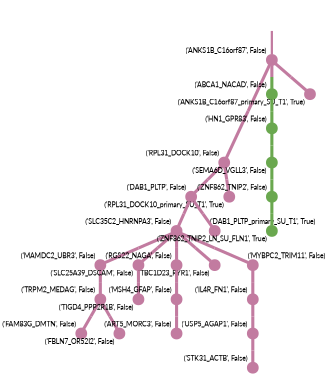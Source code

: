 strict digraph  {
graph[splines=false]; nodesep=0.7; rankdir=TB; ranksep=0.6; forcelabels=true; dpi=600; size=2.5;
0 [color="#c27ba0ff", fillcolor="#c27ba0ff", fixedsize=true, fontname=Lato, fontsize="12pt", height="0.25", label="", penwidth=3, shape=circle, style=filled, xlabel="('ANKS1B_C16orf87', False)"];
1 [color="#c27ba0ff", fillcolor="#c27ba0ff", fixedsize=true, fontname=Lato, fontsize="12pt", height="0.25", label="", penwidth=3, shape=circle, style=filled, xlabel="('RPL31_DOCK10', False)"];
2 [color="#6aa84fff", fillcolor="#6aa84fff", fixedsize=true, fontname=Lato, fontsize="12pt", height="0.25", label="", penwidth=3, shape=circle, style=filled, xlabel="('ABCA1_NACAD', False)"];
23 [color="#c27ba0ff", fillcolor="#c27ba0ff", fixedsize=true, fontname=Lato, fontsize="12pt", height="0.25", label="", penwidth=3, shape=circle, style=filled, xlabel="('ANKS1B_C16orf87_primary_SU_T1', True)"];
19 [color="#c27ba0ff", fillcolor="#c27ba0ff", fixedsize=true, fontname=Lato, fontsize="12pt", height="0.25", label="", penwidth=3, shape=circle, style=filled, xlabel="('DAB1_PLTP', False)"];
24 [color="#c27ba0ff", fillcolor="#c27ba0ff", fixedsize=true, fontname=Lato, fontsize="12pt", height="0.25", label="", penwidth=3, shape=circle, style=filled, xlabel="('RPL31_DOCK10_primary_SU_T1', True)"];
4 [color="#6aa84fff", fillcolor="#6aa84fff", fixedsize=true, fontname=Lato, fontsize="12pt", height="0.25", label="", penwidth=3, shape=circle, style=filled, xlabel="('HN1_GPR83', False)"];
3 [color="#c27ba0ff", fillcolor="#c27ba0ff", fixedsize=true, fontname=Lato, fontsize="12pt", height="0.25", label="", penwidth=3, shape=circle, style=filled, xlabel="('IL4R_FN1', False)"];
8 [color="#c27ba0ff", fillcolor="#c27ba0ff", fixedsize=true, fontname=Lato, fontsize="12pt", height="0.25", label="", penwidth=3, shape=circle, style=filled, xlabel="('USP5_AGAP1', False)"];
13 [color="#6aa84fff", fillcolor="#6aa84fff", fixedsize=true, fontname=Lato, fontsize="12pt", height="0.25", label="", penwidth=3, shape=circle, style=filled, xlabel="('SEMA6D_VGLL3', False)"];
5 [color="#c27ba0ff", fillcolor="#c27ba0ff", fixedsize=true, fontname=Lato, fontsize="12pt", height="0.25", label="", penwidth=3, shape=circle, style=filled, xlabel="('MAMDC2_UBR3', False)"];
10 [color="#c27ba0ff", fillcolor="#c27ba0ff", fixedsize=true, fontname=Lato, fontsize="12pt", height="0.25", label="", penwidth=3, shape=circle, style=filled, xlabel="('TRPM2_MEDAG', False)"];
9 [color="#c27ba0ff", fillcolor="#c27ba0ff", fixedsize=true, fontname=Lato, fontsize="12pt", height="0.25", label="", penwidth=3, shape=circle, style=filled, xlabel="('STK31_ACTB', False)"];
7 [color="#c27ba0ff", fillcolor="#c27ba0ff", fixedsize=true, fontname=Lato, fontsize="12pt", height="0.25", label="", penwidth=3, shape=circle, style=filled, xlabel="('FAM83G_DMTN', False)"];
21 [color="#c27ba0ff", fillcolor="#c27ba0ff", fixedsize=true, fontname=Lato, fontsize="12pt", height="0.25", label="", penwidth=3, shape=circle, style=filled, xlabel="('FBLN7_OR52I2', False)"];
11 [color="#c27ba0ff", fillcolor="#c27ba0ff", fixedsize=true, fontname=Lato, fontsize="12pt", height="0.25", label="", penwidth=3, shape=circle, style=filled, xlabel="('SLC35C2_HNRNPA3', False)"];
12 [color="#c27ba0ff", fillcolor="#c27ba0ff", fixedsize=true, fontname=Lato, fontsize="12pt", height="0.25", label="", penwidth=3, shape=circle, style=filled, xlabel="('SLC25A39_DSCAM', False)"];
15 [color="#c27ba0ff", fillcolor="#c27ba0ff", fixedsize=true, fontname=Lato, fontsize="12pt", height="0.25", label="", penwidth=3, shape=circle, style=filled, xlabel="('RGS22_NAGA', False)"];
17 [color="#c27ba0ff", fillcolor="#c27ba0ff", fixedsize=true, fontname=Lato, fontsize="12pt", height="0.25", label="", penwidth=3, shape=circle, style=filled, xlabel="('TBC1D23_RYR1', False)"];
18 [color="#c27ba0ff", fillcolor="#c27ba0ff", fixedsize=true, fontname=Lato, fontsize="12pt", height="0.25", label="", penwidth=3, shape=circle, style=filled, xlabel="('MYBPC2_TRIM11', False)"];
6 [color="#c27ba0ff", fillcolor="#c27ba0ff", fixedsize=true, fontname=Lato, fontsize="12pt", height="0.25", label="", penwidth=3, shape=circle, style=filled, xlabel="('TIGD4_PPP2R1B', False)"];
16 [color="#6aa84fff", fillcolor="#6aa84fff", fixedsize=true, fontname=Lato, fontsize="12pt", height="0.25", label="", penwidth=3, shape=circle, style=filled, xlabel="('ZNF862_TNIP2', False)"];
14 [color="#c27ba0ff", fillcolor="#c27ba0ff", fixedsize=true, fontname=Lato, fontsize="12pt", height="0.25", label="", penwidth=3, shape=circle, style=filled, xlabel="('MSH4_GFAP', False)"];
20 [color="#c27ba0ff", fillcolor="#c27ba0ff", fixedsize=true, fontname=Lato, fontsize="12pt", height="0.25", label="", penwidth=3, shape=circle, style=filled, xlabel="('ART5_MORC3', False)"];
22 [color="#6aa84fff", fillcolor="#6aa84fff", fixedsize=true, fontname=Lato, fontsize="12pt", height="0.25", label="", penwidth=3, shape=circle, style=filled, xlabel="('ZNF862_TNIP2_LN_SU_FLN1', True)"];
25 [color="#c27ba0ff", fillcolor="#c27ba0ff", fixedsize=true, fontname=Lato, fontsize="12pt", height="0.25", label="", penwidth=3, shape=circle, style=filled, xlabel="('DAB1_PLTP_primary_SU_T1', True)"];
normal [label="", penwidth=3, style=invis, xlabel="('ANKS1B_C16orf87', False)"];
0 -> 1  [arrowsize=0, color="#c27ba0ff;0.5:#c27ba0ff", minlen="3.0", penwidth="5.5", style=solid];
0 -> 2  [arrowsize=0, color="#c27ba0ff;0.5:#6aa84fff", minlen="1.7033898830413818", penwidth="5.5", style=solid];
0 -> 23  [arrowsize=0, color="#c27ba0ff;0.5:#c27ba0ff", minlen="1.0211864709854126", penwidth="5.5", style=solid];
1 -> 19  [arrowsize=0, color="#c27ba0ff;0.5:#c27ba0ff", minlen="1.0423729419708252", penwidth="5.5", style=solid];
1 -> 24  [arrowsize=0, color="#c27ba0ff;0.5:#c27ba0ff", minlen="1.0211864709854126", penwidth="5.5", style=solid];
2 -> 4  [arrowsize=0, color="#6aa84fff;0.5:#6aa84fff", minlen="1.4237288236618042", penwidth="5.5", style=solid];
19 -> 11  [arrowsize=0, color="#c27ba0ff;0.5:#c27ba0ff", minlen="1.1440677642822266", penwidth="5.5", style=solid];
19 -> 25  [arrowsize=0, color="#c27ba0ff;0.5:#c27ba0ff", minlen="1.0211864709854126", penwidth="5.5", style=solid];
4 -> 13  [arrowsize=0, color="#6aa84fff;0.5:#6aa84fff", minlen="1.1355931758880615", penwidth="5.5", style=solid];
3 -> 8  [arrowsize=0, color="#c27ba0ff;0.5:#c27ba0ff", minlen="1.2118644714355469", penwidth="5.5", style=solid];
8 -> 9  [arrowsize=0, color="#c27ba0ff;0.5:#c27ba0ff", minlen="1.2033898830413818", penwidth="5.5", style=solid];
13 -> 16  [arrowsize=0, color="#6aa84fff;0.5:#6aa84fff", minlen="1.0932203531265259", penwidth="5.5", style=solid];
5 -> 10  [arrowsize=0, color="#c27ba0ff;0.5:#c27ba0ff", minlen="1.1610169410705566", penwidth="5.5", style=solid];
10 -> 7  [arrowsize=0, color="#c27ba0ff;0.5:#c27ba0ff", minlen="1.2627118825912476", penwidth="5.5", style=solid];
10 -> 21  [arrowsize=0, color="#c27ba0ff;0.5:#c27ba0ff", minlen="1.0423729419708252", penwidth="5.5", style=solid];
11 -> 5  [arrowsize=0, color="#c27ba0ff;0.5:#c27ba0ff", minlen="1.398305058479309", penwidth="5.5", style=solid];
11 -> 12  [arrowsize=0, color="#c27ba0ff;0.5:#c27ba0ff", minlen="1.1440677642822266", penwidth="5.5", style=solid];
11 -> 15  [arrowsize=0, color="#c27ba0ff;0.5:#c27ba0ff", minlen="1.0932203531265259", penwidth="5.5", style=solid];
11 -> 17  [arrowsize=0, color="#c27ba0ff;0.5:#c27ba0ff", minlen="1.0593219995498657", penwidth="5.5", style=solid];
11 -> 18  [arrowsize=0, color="#c27ba0ff;0.5:#c27ba0ff", minlen="1.0508474111557007", penwidth="5.5", style=solid];
12 -> 6  [arrowsize=0, color="#c27ba0ff;0.5:#c27ba0ff", minlen="1.3135592937469482", penwidth="5.5", style=solid];
15 -> 14  [arrowsize=0, color="#c27ba0ff;0.5:#c27ba0ff", minlen="1.101694941520691", penwidth="5.5", style=solid];
18 -> 3  [arrowsize=0, color="#c27ba0ff;0.5:#c27ba0ff", minlen="1.4745762348175049", penwidth="5.5", style=solid];
16 -> 22  [arrowsize=0, color="#6aa84fff;0.5:#6aa84fff", minlen="1.0211864709854126", penwidth="5.5", style=solid];
14 -> 20  [arrowsize=0, color="#c27ba0ff;0.5:#c27ba0ff", minlen="1.0423729419708252", penwidth="5.5", style=solid];
normal -> 0  [arrowsize=0, color="#c27ba0ff", label="", penwidth=4, style=solid];
}
